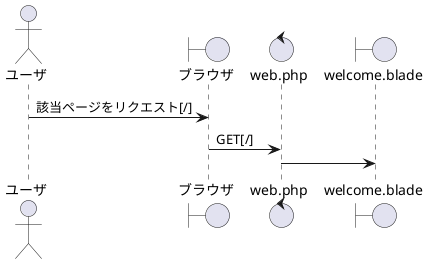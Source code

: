 @startuml 31_welcome
actor ユーザ
boundary ブラウザ
control web.php
boundary welcome.blade

ユーザ -> ブラウザ:該当ページをリクエスト[/]
ブラウザ -> web.php: GET[/]
web.php -> welcome.blade
@enduml
